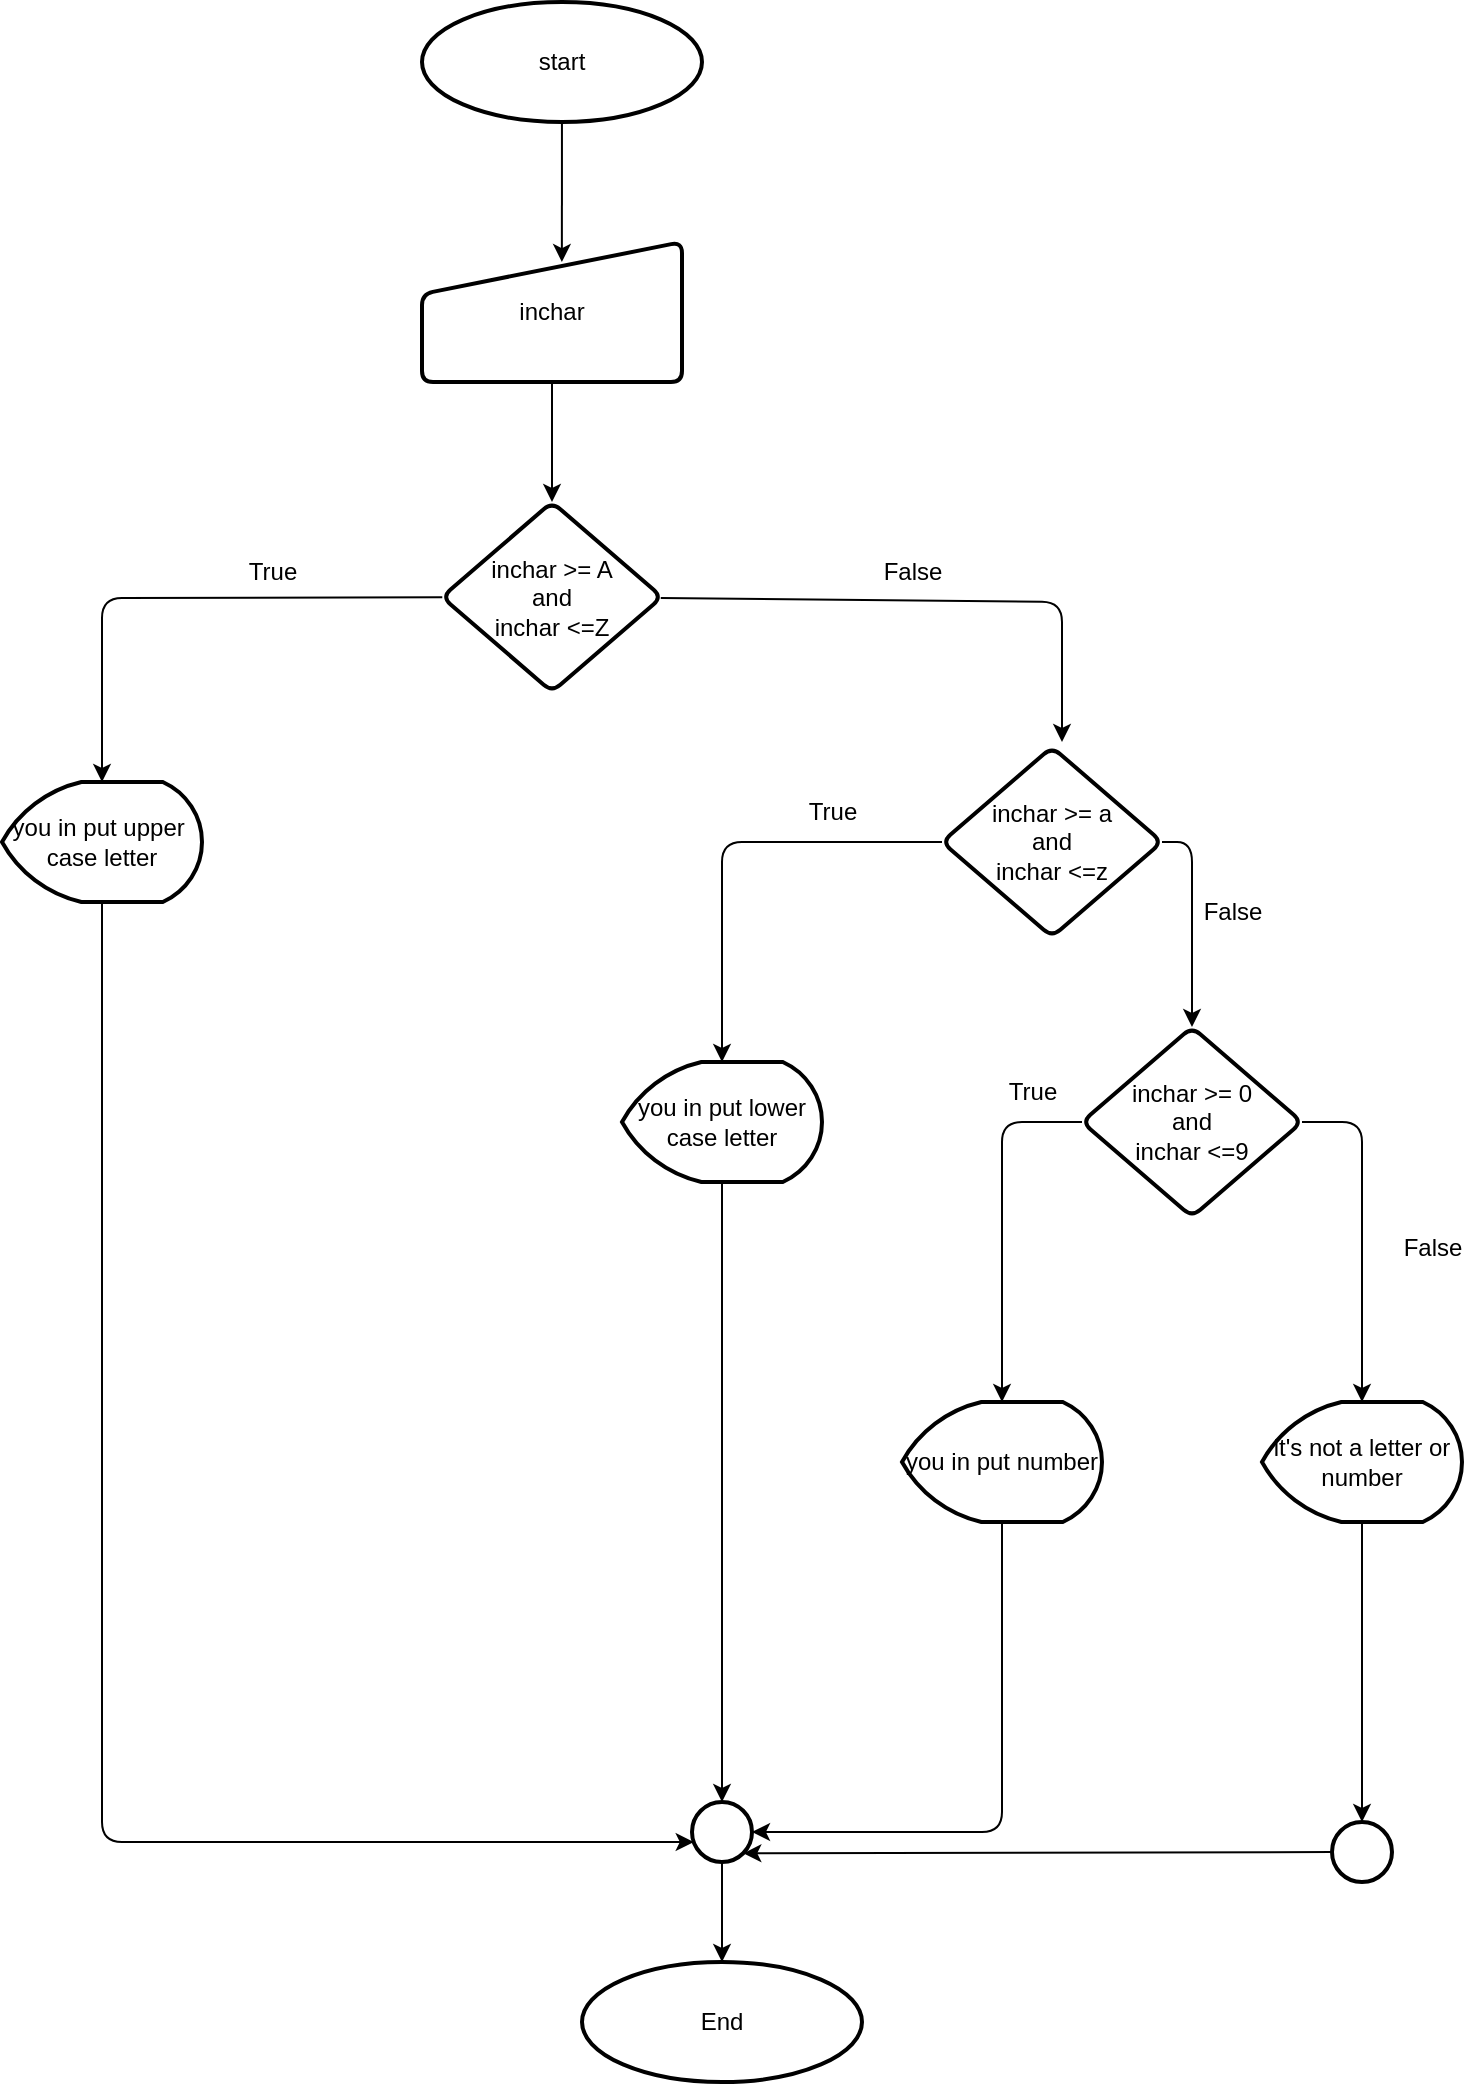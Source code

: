 <mxfile>
    <diagram id="jM7cgP34ZmAzDBL0I0Qf" name="Page-1">
        <mxGraphModel dx="979" dy="566" grid="1" gridSize="10" guides="1" tooltips="1" connect="1" arrows="1" fold="1" page="1" pageScale="1" pageWidth="850" pageHeight="1100" math="0" shadow="0">
            <root>
                <mxCell id="0"/>
                <mxCell id="1" parent="0"/>
                <mxCell id="6" style="edgeStyle=none;html=1;entryX=0.538;entryY=0.143;entryDx=0;entryDy=0;entryPerimeter=0;" edge="1" parent="1" source="2" target="3">
                    <mxGeometry relative="1" as="geometry"/>
                </mxCell>
                <mxCell id="2" value="start" style="strokeWidth=2;html=1;shape=mxgraph.flowchart.start_1;whiteSpace=wrap;" vertex="1" parent="1">
                    <mxGeometry x="360" y="40" width="140" height="60" as="geometry"/>
                </mxCell>
                <mxCell id="8" value="" style="edgeStyle=none;html=1;" edge="1" parent="1" source="3" target="7">
                    <mxGeometry relative="1" as="geometry"/>
                </mxCell>
                <mxCell id="3" value="inchar" style="html=1;strokeWidth=2;shape=manualInput;whiteSpace=wrap;rounded=1;size=26;arcSize=11;" vertex="1" parent="1">
                    <mxGeometry x="360" y="160" width="130" height="70" as="geometry"/>
                </mxCell>
                <mxCell id="10" style="edgeStyle=none;html=1;entryX=0.5;entryY=0;entryDx=0;entryDy=0;entryPerimeter=0;" edge="1" parent="1" source="7" target="9">
                    <mxGeometry relative="1" as="geometry">
                        <Array as="points">
                            <mxPoint x="200" y="338"/>
                        </Array>
                    </mxGeometry>
                </mxCell>
                <mxCell id="16" style="edgeStyle=none;html=1;" edge="1" parent="1" source="7">
                    <mxGeometry relative="1" as="geometry">
                        <mxPoint x="680" y="410" as="targetPoint"/>
                        <Array as="points">
                            <mxPoint x="680" y="340"/>
                        </Array>
                    </mxGeometry>
                </mxCell>
                <mxCell id="7" value="inchar &amp;gt;= A&lt;br&gt;and&lt;br&gt;inchar &amp;lt;=Z" style="rhombus;whiteSpace=wrap;html=1;strokeWidth=2;rounded=1;arcSize=11;" vertex="1" parent="1">
                    <mxGeometry x="370" y="290" width="110" height="95" as="geometry"/>
                </mxCell>
                <mxCell id="28" style="edgeStyle=none;html=1;entryX=0.029;entryY=0.667;entryDx=0;entryDy=0;entryPerimeter=0;" edge="1" parent="1" source="9" target="29">
                    <mxGeometry relative="1" as="geometry">
                        <mxPoint x="490" y="960" as="targetPoint"/>
                        <Array as="points">
                            <mxPoint x="200" y="960"/>
                        </Array>
                    </mxGeometry>
                </mxCell>
                <mxCell id="9" value="you in put upper&amp;nbsp;&lt;br&gt;case letter" style="strokeWidth=2;html=1;shape=mxgraph.flowchart.display;whiteSpace=wrap;" vertex="1" parent="1">
                    <mxGeometry x="150" y="430" width="100" height="60" as="geometry"/>
                </mxCell>
                <mxCell id="11" value="True" style="text;html=1;align=center;verticalAlign=middle;resizable=0;points=[];autosize=1;strokeColor=none;fillColor=none;" vertex="1" parent="1">
                    <mxGeometry x="260" y="310" width="50" height="30" as="geometry"/>
                </mxCell>
                <mxCell id="19" style="edgeStyle=none;html=1;entryX=0.5;entryY=0;entryDx=0;entryDy=0;entryPerimeter=0;" edge="1" parent="1" source="12" target="18">
                    <mxGeometry relative="1" as="geometry">
                        <Array as="points">
                            <mxPoint x="510" y="460"/>
                        </Array>
                    </mxGeometry>
                </mxCell>
                <mxCell id="35" style="edgeStyle=none;html=1;entryX=0.5;entryY=0;entryDx=0;entryDy=0;" edge="1" parent="1" source="12" target="20">
                    <mxGeometry relative="1" as="geometry">
                        <Array as="points">
                            <mxPoint x="745" y="460"/>
                        </Array>
                    </mxGeometry>
                </mxCell>
                <mxCell id="12" value="inchar &amp;gt;= a&lt;br&gt;and&lt;br&gt;inchar &amp;lt;=z" style="rhombus;whiteSpace=wrap;html=1;strokeWidth=2;rounded=1;arcSize=11;" vertex="1" parent="1">
                    <mxGeometry x="620" y="412.5" width="110" height="95" as="geometry"/>
                </mxCell>
                <mxCell id="17" value="False" style="text;html=1;align=center;verticalAlign=middle;resizable=0;points=[];autosize=1;strokeColor=none;fillColor=none;" vertex="1" parent="1">
                    <mxGeometry x="580" y="310" width="50" height="30" as="geometry"/>
                </mxCell>
                <mxCell id="38" style="edgeStyle=none;html=1;entryX=0.5;entryY=0;entryDx=0;entryDy=0;entryPerimeter=0;" edge="1" parent="1" source="18" target="29">
                    <mxGeometry relative="1" as="geometry"/>
                </mxCell>
                <mxCell id="18" value="you in put lower&lt;br&gt;case letter" style="strokeWidth=2;html=1;shape=mxgraph.flowchart.display;whiteSpace=wrap;" vertex="1" parent="1">
                    <mxGeometry x="460" y="570" width="100" height="60" as="geometry"/>
                </mxCell>
                <mxCell id="39" style="edgeStyle=none;html=1;entryX=0.5;entryY=0;entryDx=0;entryDy=0;entryPerimeter=0;" edge="1" parent="1" source="20" target="24">
                    <mxGeometry relative="1" as="geometry">
                        <Array as="points">
                            <mxPoint x="650" y="600"/>
                        </Array>
                    </mxGeometry>
                </mxCell>
                <mxCell id="40" style="edgeStyle=none;html=1;entryX=0.5;entryY=0;entryDx=0;entryDy=0;entryPerimeter=0;" edge="1" parent="1" source="20" target="26">
                    <mxGeometry relative="1" as="geometry">
                        <Array as="points">
                            <mxPoint x="830" y="600"/>
                        </Array>
                    </mxGeometry>
                </mxCell>
                <mxCell id="20" value="inchar &amp;gt;= 0&lt;br&gt;and&lt;br&gt;inchar &amp;lt;=9" style="rhombus;whiteSpace=wrap;html=1;strokeWidth=2;rounded=1;arcSize=11;" vertex="1" parent="1">
                    <mxGeometry x="690" y="552.5" width="110" height="95" as="geometry"/>
                </mxCell>
                <mxCell id="23" value="True" style="text;html=1;align=center;verticalAlign=middle;resizable=0;points=[];autosize=1;strokeColor=none;fillColor=none;" vertex="1" parent="1">
                    <mxGeometry x="640" y="570" width="50" height="30" as="geometry"/>
                </mxCell>
                <mxCell id="41" style="edgeStyle=none;html=1;entryX=1;entryY=0.5;entryDx=0;entryDy=0;entryPerimeter=0;" edge="1" parent="1" source="24" target="29">
                    <mxGeometry relative="1" as="geometry">
                        <Array as="points">
                            <mxPoint x="650" y="955"/>
                        </Array>
                    </mxGeometry>
                </mxCell>
                <mxCell id="24" value="you in put number" style="strokeWidth=2;html=1;shape=mxgraph.flowchart.display;whiteSpace=wrap;" vertex="1" parent="1">
                    <mxGeometry x="600" y="740" width="100" height="60" as="geometry"/>
                </mxCell>
                <mxCell id="43" style="edgeStyle=none;html=1;entryX=0.5;entryY=0;entryDx=0;entryDy=0;entryPerimeter=0;" edge="1" parent="1" source="26" target="42">
                    <mxGeometry relative="1" as="geometry"/>
                </mxCell>
                <mxCell id="26" value="it's not a letter or number" style="strokeWidth=2;html=1;shape=mxgraph.flowchart.display;whiteSpace=wrap;" vertex="1" parent="1">
                    <mxGeometry x="780" y="740" width="100" height="60" as="geometry"/>
                </mxCell>
                <mxCell id="27" value="False" style="text;html=1;align=center;verticalAlign=middle;resizable=0;points=[];autosize=1;strokeColor=none;fillColor=none;" vertex="1" parent="1">
                    <mxGeometry x="840" y="647.5" width="50" height="30" as="geometry"/>
                </mxCell>
                <mxCell id="34" style="edgeStyle=none;html=1;entryX=0.5;entryY=0;entryDx=0;entryDy=0;entryPerimeter=0;" edge="1" parent="1" source="29" target="32">
                    <mxGeometry relative="1" as="geometry"/>
                </mxCell>
                <mxCell id="29" value="" style="strokeWidth=2;html=1;shape=mxgraph.flowchart.start_2;whiteSpace=wrap;" vertex="1" parent="1">
                    <mxGeometry x="495" y="940" width="30" height="30" as="geometry"/>
                </mxCell>
                <mxCell id="32" value="End" style="strokeWidth=2;html=1;shape=mxgraph.flowchart.start_1;whiteSpace=wrap;" vertex="1" parent="1">
                    <mxGeometry x="440" y="1020" width="140" height="60" as="geometry"/>
                </mxCell>
                <mxCell id="36" value="True" style="text;html=1;align=center;verticalAlign=middle;resizable=0;points=[];autosize=1;strokeColor=none;fillColor=none;" vertex="1" parent="1">
                    <mxGeometry x="540" y="430" width="50" height="30" as="geometry"/>
                </mxCell>
                <mxCell id="37" value="False" style="text;html=1;align=center;verticalAlign=middle;resizable=0;points=[];autosize=1;strokeColor=none;fillColor=none;" vertex="1" parent="1">
                    <mxGeometry x="740" y="480" width="50" height="30" as="geometry"/>
                </mxCell>
                <mxCell id="44" style="edgeStyle=none;html=1;entryX=0.855;entryY=0.855;entryDx=0;entryDy=0;entryPerimeter=0;" edge="1" parent="1" source="42" target="29">
                    <mxGeometry relative="1" as="geometry">
                        <mxPoint x="530" y="965" as="targetPoint"/>
                    </mxGeometry>
                </mxCell>
                <mxCell id="42" value="" style="strokeWidth=2;html=1;shape=mxgraph.flowchart.start_2;whiteSpace=wrap;" vertex="1" parent="1">
                    <mxGeometry x="815" y="950" width="30" height="30" as="geometry"/>
                </mxCell>
            </root>
        </mxGraphModel>
    </diagram>
</mxfile>